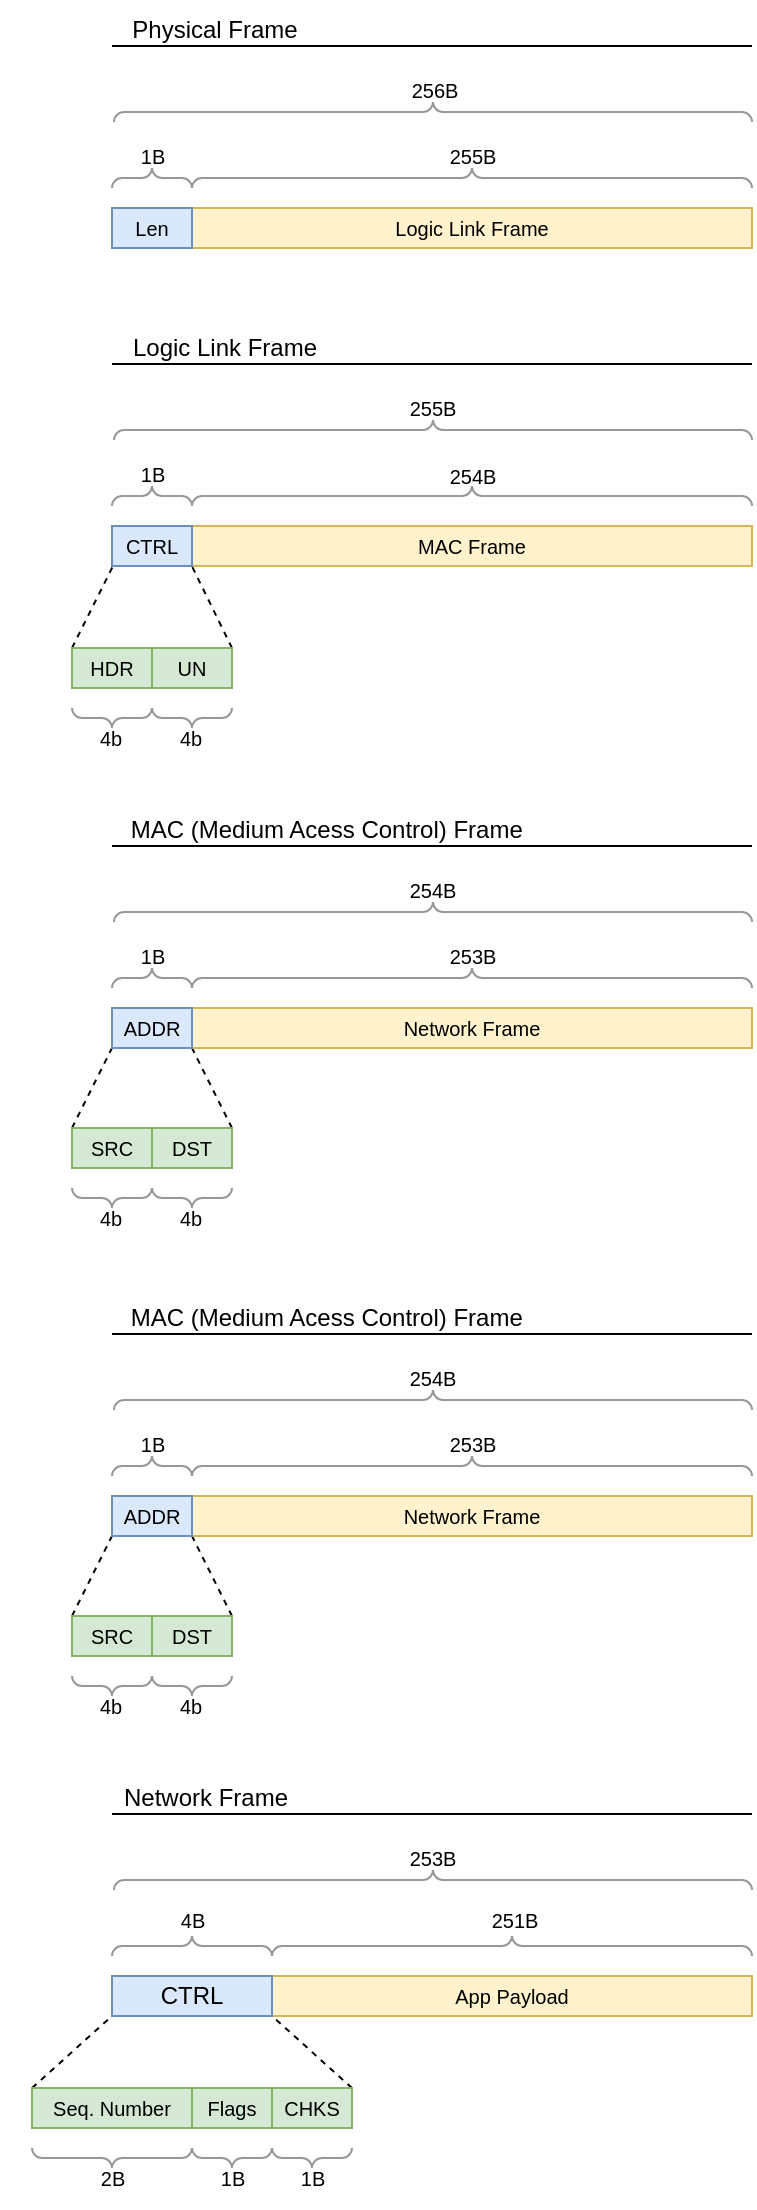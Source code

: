 <mxfile version="22.0.2" type="device" pages="2">
  <diagram name="Frames" id="rnASgaXXlBeDb9owz-ok">
    <mxGraphModel dx="2004" dy="1203" grid="1" gridSize="10" guides="1" tooltips="1" connect="1" arrows="1" fold="1" page="1" pageScale="1" pageWidth="850" pageHeight="1100" math="0" shadow="0">
      <root>
        <mxCell id="0" />
        <mxCell id="1" parent="0" />
        <mxCell id="lLIFbovUc9EA7OUjyB9d-128" value="" style="endArrow=none;dashed=1;html=1;rounded=0;entryX=1;entryY=1;entryDx=0;entryDy=0;exitX=1;exitY=0;exitDx=0;exitDy=0;" parent="1" source="lLIFbovUc9EA7OUjyB9d-123" target="lLIFbovUc9EA7OUjyB9d-103" edge="1">
          <mxGeometry width="50" height="50" relative="1" as="geometry">
            <mxPoint x="220" y="1190" as="sourcePoint" />
            <mxPoint x="270" y="1140" as="targetPoint" />
          </mxGeometry>
        </mxCell>
        <mxCell id="lLIFbovUc9EA7OUjyB9d-127" value="" style="endArrow=none;dashed=1;html=1;rounded=0;entryX=0;entryY=1;entryDx=0;entryDy=0;" parent="1" target="lLIFbovUc9EA7OUjyB9d-103" edge="1">
          <mxGeometry width="50" height="50" relative="1" as="geometry">
            <mxPoint x="120" y="1160" as="sourcePoint" />
            <mxPoint x="170" y="1110" as="targetPoint" />
          </mxGeometry>
        </mxCell>
        <mxCell id="lLIFbovUc9EA7OUjyB9d-74" value="" style="endArrow=none;dashed=1;html=1;rounded=0;exitX=0;exitY=0;exitDx=0;exitDy=0;" parent="1" source="lLIFbovUc9EA7OUjyB9d-77" edge="1">
          <mxGeometry width="50" height="50" relative="1" as="geometry">
            <mxPoint x="111" y="688" as="sourcePoint" />
            <mxPoint x="161" y="638" as="targetPoint" />
          </mxGeometry>
        </mxCell>
        <mxCell id="lLIFbovUc9EA7OUjyB9d-75" value="" style="endArrow=none;dashed=1;html=1;rounded=0;entryX=0.987;entryY=0.955;entryDx=0;entryDy=0;exitX=1;exitY=0;exitDx=0;exitDy=0;entryPerimeter=0;" parent="1" source="lLIFbovUc9EA7OUjyB9d-76" edge="1">
          <mxGeometry width="50" height="50" relative="1" as="geometry">
            <mxPoint x="160" y="690" as="sourcePoint" />
            <mxPoint x="199" y="638" as="targetPoint" />
          </mxGeometry>
        </mxCell>
        <mxCell id="lLIFbovUc9EA7OUjyB9d-45" value="" style="endArrow=none;dashed=1;html=1;rounded=0;exitX=0;exitY=0;exitDx=0;exitDy=0;" parent="1" source="lLIFbovUc9EA7OUjyB9d-43" edge="1">
          <mxGeometry width="50" height="50" relative="1" as="geometry">
            <mxPoint x="111" y="448" as="sourcePoint" />
            <mxPoint x="161" y="398" as="targetPoint" />
          </mxGeometry>
        </mxCell>
        <mxCell id="lLIFbovUc9EA7OUjyB9d-46" value="" style="endArrow=none;dashed=1;html=1;rounded=0;entryX=0.987;entryY=0.955;entryDx=0;entryDy=0;exitX=1;exitY=0;exitDx=0;exitDy=0;entryPerimeter=0;" parent="1" source="lLIFbovUc9EA7OUjyB9d-44" target="lLIFbovUc9EA7OUjyB9d-34" edge="1">
          <mxGeometry width="50" height="50" relative="1" as="geometry">
            <mxPoint x="160" y="450" as="sourcePoint" />
            <mxPoint x="210" y="400" as="targetPoint" />
          </mxGeometry>
        </mxCell>
        <mxCell id="lLIFbovUc9EA7OUjyB9d-1" value="&lt;font style=&quot;font-size: 10px;&quot;&gt;Logic Link Frame&lt;/font&gt;" style="rounded=0;whiteSpace=wrap;html=1;fillColor=#fff2cc;strokeColor=#d6b656;" parent="1" vertex="1">
          <mxGeometry x="200" y="220" width="280" height="20" as="geometry" />
        </mxCell>
        <mxCell id="lLIFbovUc9EA7OUjyB9d-4" value="&lt;font style=&quot;font-size: 10px;&quot;&gt;Len&lt;/font&gt;" style="rounded=0;whiteSpace=wrap;html=1;fillColor=#dae8fc;strokeColor=#6c8ebf;" parent="1" vertex="1">
          <mxGeometry x="160" y="220" width="40" height="20" as="geometry" />
        </mxCell>
        <mxCell id="lLIFbovUc9EA7OUjyB9d-5" value="" style="verticalLabelPosition=bottom;shadow=0;dashed=0;align=center;html=1;verticalAlign=top;strokeWidth=1;shape=mxgraph.mockup.markup.curlyBrace;whiteSpace=wrap;strokeColor=#999999;" parent="1" vertex="1">
          <mxGeometry x="160" y="195" width="40" height="20" as="geometry" />
        </mxCell>
        <mxCell id="lLIFbovUc9EA7OUjyB9d-6" value="" style="verticalLabelPosition=bottom;shadow=0;dashed=0;align=center;html=1;verticalAlign=top;strokeWidth=1;shape=mxgraph.mockup.markup.curlyBrace;whiteSpace=wrap;strokeColor=#999999;" parent="1" vertex="1">
          <mxGeometry x="200" y="200" width="280" height="10" as="geometry" />
        </mxCell>
        <mxCell id="lLIFbovUc9EA7OUjyB9d-8" value="&lt;font style=&quot;font-size: 10px;&quot;&gt;256B&lt;/font&gt;" style="text;html=1;align=center;verticalAlign=middle;resizable=0;points=[];autosize=1;strokeColor=none;fillColor=none;" parent="1" vertex="1">
          <mxGeometry x="296" y="146" width="50" height="30" as="geometry" />
        </mxCell>
        <mxCell id="lLIFbovUc9EA7OUjyB9d-9" value="&lt;blockquote style=&quot;margin: 0 0 0 40px; border: none; padding: 0px;&quot;&gt;&lt;span style=&quot;font-size: 10px;&quot;&gt;1B&lt;/span&gt;&lt;/blockquote&gt;" style="text;html=1;align=center;verticalAlign=middle;resizable=0;points=[];autosize=1;strokeColor=none;fillColor=none;" parent="1" vertex="1">
          <mxGeometry x="120" y="179" width="80" height="30" as="geometry" />
        </mxCell>
        <mxCell id="lLIFbovUc9EA7OUjyB9d-10" value="&lt;blockquote style=&quot;margin: 0 0 0 40px; border: none; padding: 0px;&quot;&gt;&lt;span style=&quot;font-size: 10px;&quot;&gt;255B&lt;/span&gt;&lt;/blockquote&gt;" style="text;html=1;align=center;verticalAlign=middle;resizable=0;points=[];autosize=1;strokeColor=none;fillColor=none;" parent="1" vertex="1">
          <mxGeometry x="275" y="179" width="90" height="30" as="geometry" />
        </mxCell>
        <mxCell id="lLIFbovUc9EA7OUjyB9d-13" value="" style="endArrow=none;html=1;rounded=0;" parent="1" edge="1">
          <mxGeometry width="50" height="50" relative="1" as="geometry">
            <mxPoint x="160" y="139" as="sourcePoint" />
            <mxPoint x="480" y="139" as="targetPoint" />
          </mxGeometry>
        </mxCell>
        <mxCell id="lLIFbovUc9EA7OUjyB9d-14" value="Physical Frame" style="text;html=1;align=center;verticalAlign=middle;resizable=0;points=[];autosize=1;strokeColor=none;fillColor=none;" parent="1" vertex="1">
          <mxGeometry x="156" y="116" width="110" height="30" as="geometry" />
        </mxCell>
        <mxCell id="lLIFbovUc9EA7OUjyB9d-26" value="" style="verticalLabelPosition=bottom;shadow=0;dashed=0;align=center;html=1;verticalAlign=top;strokeWidth=1;shape=mxgraph.mockup.markup.curlyBrace;whiteSpace=wrap;strokeColor=#999999;" parent="1" vertex="1">
          <mxGeometry x="161" y="167" width="319" height="10" as="geometry" />
        </mxCell>
        <mxCell id="lLIFbovUc9EA7OUjyB9d-33" value="&lt;font style=&quot;font-size: 10px;&quot;&gt;MAC Frame&lt;/font&gt;" style="rounded=0;whiteSpace=wrap;html=1;fillColor=#fff2cc;strokeColor=#d6b656;" parent="1" vertex="1">
          <mxGeometry x="200" y="379" width="280" height="20" as="geometry" />
        </mxCell>
        <mxCell id="lLIFbovUc9EA7OUjyB9d-34" value="&lt;font style=&quot;font-size: 10px;&quot;&gt;CTRL&lt;/font&gt;" style="rounded=0;whiteSpace=wrap;html=1;fillColor=#dae8fc;strokeColor=#6c8ebf;" parent="1" vertex="1">
          <mxGeometry x="160" y="379" width="40" height="20" as="geometry" />
        </mxCell>
        <mxCell id="lLIFbovUc9EA7OUjyB9d-35" value="" style="verticalLabelPosition=bottom;shadow=0;dashed=0;align=center;html=1;verticalAlign=top;strokeWidth=1;shape=mxgraph.mockup.markup.curlyBrace;whiteSpace=wrap;strokeColor=#999999;" parent="1" vertex="1">
          <mxGeometry x="160" y="354" width="40" height="20" as="geometry" />
        </mxCell>
        <mxCell id="lLIFbovUc9EA7OUjyB9d-36" value="" style="verticalLabelPosition=bottom;shadow=0;dashed=0;align=center;html=1;verticalAlign=top;strokeWidth=1;shape=mxgraph.mockup.markup.curlyBrace;whiteSpace=wrap;strokeColor=#999999;" parent="1" vertex="1">
          <mxGeometry x="200" y="359" width="280" height="10" as="geometry" />
        </mxCell>
        <mxCell id="lLIFbovUc9EA7OUjyB9d-37" value="&lt;font style=&quot;font-size: 10px;&quot;&gt;255B&lt;/font&gt;" style="text;html=1;align=center;verticalAlign=middle;resizable=0;points=[];autosize=1;strokeColor=none;fillColor=none;" parent="1" vertex="1">
          <mxGeometry x="295" y="305" width="50" height="30" as="geometry" />
        </mxCell>
        <mxCell id="lLIFbovUc9EA7OUjyB9d-38" value="&lt;blockquote style=&quot;margin: 0 0 0 40px; border: none; padding: 0px;&quot;&gt;&lt;span style=&quot;font-size: 10px;&quot;&gt;1B&lt;/span&gt;&lt;/blockquote&gt;" style="text;html=1;align=center;verticalAlign=middle;resizable=0;points=[];autosize=1;strokeColor=none;fillColor=none;" parent="1" vertex="1">
          <mxGeometry x="120" y="338" width="80" height="30" as="geometry" />
        </mxCell>
        <mxCell id="lLIFbovUc9EA7OUjyB9d-40" value="" style="endArrow=none;html=1;rounded=0;" parent="1" edge="1">
          <mxGeometry width="50" height="50" relative="1" as="geometry">
            <mxPoint x="160" y="298" as="sourcePoint" />
            <mxPoint x="480" y="298" as="targetPoint" />
          </mxGeometry>
        </mxCell>
        <mxCell id="lLIFbovUc9EA7OUjyB9d-41" value="Logic Link Frame" style="text;html=1;align=center;verticalAlign=middle;resizable=0;points=[];autosize=1;strokeColor=none;fillColor=none;" parent="1" vertex="1">
          <mxGeometry x="156" y="275" width="120" height="30" as="geometry" />
        </mxCell>
        <mxCell id="lLIFbovUc9EA7OUjyB9d-42" value="" style="verticalLabelPosition=bottom;shadow=0;dashed=0;align=center;html=1;verticalAlign=top;strokeWidth=1;shape=mxgraph.mockup.markup.curlyBrace;whiteSpace=wrap;strokeColor=#999999;" parent="1" vertex="1">
          <mxGeometry x="161" y="326" width="319" height="10" as="geometry" />
        </mxCell>
        <mxCell id="lLIFbovUc9EA7OUjyB9d-44" value="&lt;font style=&quot;font-size: 10px;&quot;&gt;UN&lt;/font&gt;" style="rounded=0;whiteSpace=wrap;html=1;fillColor=#d5e8d4;strokeColor=#82b366;" parent="1" vertex="1">
          <mxGeometry x="180" y="440" width="40" height="20" as="geometry" />
        </mxCell>
        <mxCell id="lLIFbovUc9EA7OUjyB9d-43" value="&lt;font style=&quot;font-size: 10px;&quot;&gt;HDR&lt;/font&gt;" style="rounded=0;whiteSpace=wrap;html=1;fillColor=#d5e8d4;strokeColor=#82b366;" parent="1" vertex="1">
          <mxGeometry x="140" y="440" width="40" height="20" as="geometry" />
        </mxCell>
        <mxCell id="lLIFbovUc9EA7OUjyB9d-49" value="" style="verticalLabelPosition=bottom;shadow=0;dashed=0;align=center;html=1;verticalAlign=top;strokeWidth=1;shape=mxgraph.mockup.markup.curlyBrace;whiteSpace=wrap;strokeColor=#999999;rotation=-180;" parent="1" vertex="1">
          <mxGeometry x="140" y="465" width="40" height="20" as="geometry" />
        </mxCell>
        <mxCell id="lLIFbovUc9EA7OUjyB9d-50" value="" style="verticalLabelPosition=bottom;shadow=0;dashed=0;align=center;html=1;verticalAlign=top;strokeWidth=1;shape=mxgraph.mockup.markup.curlyBrace;whiteSpace=wrap;strokeColor=#999999;rotation=-180;" parent="1" vertex="1">
          <mxGeometry x="180" y="466" width="40" height="18" as="geometry" />
        </mxCell>
        <mxCell id="lLIFbovUc9EA7OUjyB9d-51" value="&lt;blockquote style=&quot;margin: 0 0 0 40px; border: none; padding: 0px;&quot;&gt;&lt;span style=&quot;font-size: 10px;&quot;&gt;4b&lt;/span&gt;&lt;/blockquote&gt;" style="text;html=1;align=center;verticalAlign=middle;resizable=0;points=[];autosize=1;strokeColor=none;fillColor=none;" parent="1" vertex="1">
          <mxGeometry x="104" y="470" width="70" height="30" as="geometry" />
        </mxCell>
        <mxCell id="lLIFbovUc9EA7OUjyB9d-52" value="&lt;font style=&quot;font-size: 10px;&quot;&gt;254B&lt;/font&gt;" style="text;html=1;align=center;verticalAlign=middle;resizable=0;points=[];autosize=1;strokeColor=none;fillColor=none;" parent="1" vertex="1">
          <mxGeometry x="315" y="339" width="50" height="30" as="geometry" />
        </mxCell>
        <mxCell id="lLIFbovUc9EA7OUjyB9d-53" value="&lt;blockquote style=&quot;margin: 0 0 0 40px; border: none; padding: 0px;&quot;&gt;&lt;span style=&quot;font-size: 10px;&quot;&gt;4b&lt;/span&gt;&lt;/blockquote&gt;" style="text;html=1;align=center;verticalAlign=middle;resizable=0;points=[];autosize=1;strokeColor=none;fillColor=none;" parent="1" vertex="1">
          <mxGeometry x="144" y="470" width="70" height="30" as="geometry" />
        </mxCell>
        <mxCell id="lLIFbovUc9EA7OUjyB9d-56" value="&lt;font style=&quot;font-size: 10px;&quot;&gt;Network Frame&lt;/font&gt;" style="rounded=0;whiteSpace=wrap;html=1;fillColor=#fff2cc;strokeColor=#d6b656;" parent="1" vertex="1">
          <mxGeometry x="200" y="620" width="280" height="20" as="geometry" />
        </mxCell>
        <mxCell id="lLIFbovUc9EA7OUjyB9d-57" value="&lt;font style=&quot;font-size: 10px;&quot;&gt;ADDR&lt;/font&gt;" style="rounded=0;whiteSpace=wrap;html=1;fillColor=#dae8fc;strokeColor=#6c8ebf;" parent="1" vertex="1">
          <mxGeometry x="160" y="620" width="40" height="20" as="geometry" />
        </mxCell>
        <mxCell id="lLIFbovUc9EA7OUjyB9d-58" value="" style="verticalLabelPosition=bottom;shadow=0;dashed=0;align=center;html=1;verticalAlign=top;strokeWidth=1;shape=mxgraph.mockup.markup.curlyBrace;whiteSpace=wrap;strokeColor=#999999;" parent="1" vertex="1">
          <mxGeometry x="160" y="595" width="40" height="20" as="geometry" />
        </mxCell>
        <mxCell id="lLIFbovUc9EA7OUjyB9d-59" value="" style="verticalLabelPosition=bottom;shadow=0;dashed=0;align=center;html=1;verticalAlign=top;strokeWidth=1;shape=mxgraph.mockup.markup.curlyBrace;whiteSpace=wrap;strokeColor=#999999;" parent="1" vertex="1">
          <mxGeometry x="200" y="600" width="280" height="10" as="geometry" />
        </mxCell>
        <mxCell id="lLIFbovUc9EA7OUjyB9d-60" value="&lt;font style=&quot;font-size: 10px;&quot;&gt;254B&lt;/font&gt;" style="text;html=1;align=center;verticalAlign=middle;resizable=0;points=[];autosize=1;strokeColor=none;fillColor=none;" parent="1" vertex="1">
          <mxGeometry x="295" y="546" width="50" height="30" as="geometry" />
        </mxCell>
        <mxCell id="lLIFbovUc9EA7OUjyB9d-62" value="" style="endArrow=none;html=1;rounded=0;" parent="1" edge="1">
          <mxGeometry width="50" height="50" relative="1" as="geometry">
            <mxPoint x="160" y="539" as="sourcePoint" />
            <mxPoint x="480" y="539" as="targetPoint" />
          </mxGeometry>
        </mxCell>
        <mxCell id="lLIFbovUc9EA7OUjyB9d-63" value="&amp;nbsp;MAC (Medium Acess Control) Frame" style="text;html=1;align=left;verticalAlign=middle;resizable=0;points=[];autosize=1;strokeColor=none;fillColor=none;" parent="1" vertex="1">
          <mxGeometry x="164" y="516" width="220" height="30" as="geometry" />
        </mxCell>
        <mxCell id="lLIFbovUc9EA7OUjyB9d-64" value="" style="verticalLabelPosition=bottom;shadow=0;dashed=0;align=center;html=1;verticalAlign=top;strokeWidth=1;shape=mxgraph.mockup.markup.curlyBrace;whiteSpace=wrap;strokeColor=#999999;" parent="1" vertex="1">
          <mxGeometry x="161" y="567" width="319" height="10" as="geometry" />
        </mxCell>
        <mxCell id="lLIFbovUc9EA7OUjyB9d-70" value="&lt;font style=&quot;font-size: 10px;&quot;&gt;253B&lt;/font&gt;" style="text;html=1;align=center;verticalAlign=middle;resizable=0;points=[];autosize=1;strokeColor=none;fillColor=none;" parent="1" vertex="1">
          <mxGeometry x="315" y="579" width="50" height="30" as="geometry" />
        </mxCell>
        <mxCell id="lLIFbovUc9EA7OUjyB9d-73" value="&lt;font style=&quot;font-size: 10px;&quot;&gt;1B&lt;/font&gt;" style="text;html=1;align=center;verticalAlign=middle;resizable=0;points=[];autosize=1;strokeColor=none;fillColor=none;" parent="1" vertex="1">
          <mxGeometry x="160" y="579" width="40" height="30" as="geometry" />
        </mxCell>
        <mxCell id="lLIFbovUc9EA7OUjyB9d-76" value="&lt;font style=&quot;font-size: 10px;&quot;&gt;DST&lt;/font&gt;" style="rounded=0;whiteSpace=wrap;html=1;fillColor=#d5e8d4;strokeColor=#82b366;" parent="1" vertex="1">
          <mxGeometry x="180" y="680" width="40" height="20" as="geometry" />
        </mxCell>
        <mxCell id="lLIFbovUc9EA7OUjyB9d-77" value="&lt;font style=&quot;font-size: 10px;&quot;&gt;SRC&lt;/font&gt;" style="rounded=0;whiteSpace=wrap;html=1;fillColor=#d5e8d4;strokeColor=#82b366;" parent="1" vertex="1">
          <mxGeometry x="140" y="680" width="40" height="20" as="geometry" />
        </mxCell>
        <mxCell id="lLIFbovUc9EA7OUjyB9d-78" value="" style="verticalLabelPosition=bottom;shadow=0;dashed=0;align=center;html=1;verticalAlign=top;strokeWidth=1;shape=mxgraph.mockup.markup.curlyBrace;whiteSpace=wrap;strokeColor=#999999;rotation=-180;" parent="1" vertex="1">
          <mxGeometry x="140" y="705" width="40" height="20" as="geometry" />
        </mxCell>
        <mxCell id="lLIFbovUc9EA7OUjyB9d-79" value="" style="verticalLabelPosition=bottom;shadow=0;dashed=0;align=center;html=1;verticalAlign=top;strokeWidth=1;shape=mxgraph.mockup.markup.curlyBrace;whiteSpace=wrap;strokeColor=#999999;rotation=-180;" parent="1" vertex="1">
          <mxGeometry x="180" y="706" width="40" height="18" as="geometry" />
        </mxCell>
        <mxCell id="lLIFbovUc9EA7OUjyB9d-80" value="&lt;blockquote style=&quot;margin: 0 0 0 40px; border: none; padding: 0px;&quot;&gt;&lt;span style=&quot;font-size: 10px;&quot;&gt;4b&lt;/span&gt;&lt;/blockquote&gt;" style="text;html=1;align=center;verticalAlign=middle;resizable=0;points=[];autosize=1;strokeColor=none;fillColor=none;" parent="1" vertex="1">
          <mxGeometry x="104" y="710" width="70" height="30" as="geometry" />
        </mxCell>
        <mxCell id="lLIFbovUc9EA7OUjyB9d-81" value="&lt;blockquote style=&quot;margin: 0 0 0 40px; border: none; padding: 0px;&quot;&gt;&lt;span style=&quot;font-size: 10px;&quot;&gt;4b&lt;/span&gt;&lt;/blockquote&gt;" style="text;html=1;align=center;verticalAlign=middle;resizable=0;points=[];autosize=1;strokeColor=none;fillColor=none;" parent="1" vertex="1">
          <mxGeometry x="144" y="710" width="70" height="30" as="geometry" />
        </mxCell>
        <mxCell id="lLIFbovUc9EA7OUjyB9d-82" value="" style="endArrow=none;dashed=1;html=1;rounded=0;exitX=0;exitY=0;exitDx=0;exitDy=0;" parent="1" source="lLIFbovUc9EA7OUjyB9d-95" edge="1">
          <mxGeometry width="50" height="50" relative="1" as="geometry">
            <mxPoint x="111" y="932" as="sourcePoint" />
            <mxPoint x="161" y="882" as="targetPoint" />
          </mxGeometry>
        </mxCell>
        <mxCell id="lLIFbovUc9EA7OUjyB9d-83" value="" style="endArrow=none;dashed=1;html=1;rounded=0;entryX=0.987;entryY=0.955;entryDx=0;entryDy=0;exitX=1;exitY=0;exitDx=0;exitDy=0;entryPerimeter=0;" parent="1" source="lLIFbovUc9EA7OUjyB9d-94" edge="1">
          <mxGeometry width="50" height="50" relative="1" as="geometry">
            <mxPoint x="160" y="934" as="sourcePoint" />
            <mxPoint x="199" y="882" as="targetPoint" />
          </mxGeometry>
        </mxCell>
        <mxCell id="lLIFbovUc9EA7OUjyB9d-84" value="&lt;font style=&quot;font-size: 10px;&quot;&gt;Network Frame&lt;/font&gt;" style="rounded=0;whiteSpace=wrap;html=1;fillColor=#fff2cc;strokeColor=#d6b656;" parent="1" vertex="1">
          <mxGeometry x="200" y="864" width="280" height="20" as="geometry" />
        </mxCell>
        <mxCell id="lLIFbovUc9EA7OUjyB9d-85" value="&lt;font style=&quot;font-size: 10px;&quot;&gt;ADDR&lt;/font&gt;" style="rounded=0;whiteSpace=wrap;html=1;fillColor=#dae8fc;strokeColor=#6c8ebf;" parent="1" vertex="1">
          <mxGeometry x="160" y="864" width="40" height="20" as="geometry" />
        </mxCell>
        <mxCell id="lLIFbovUc9EA7OUjyB9d-86" value="" style="verticalLabelPosition=bottom;shadow=0;dashed=0;align=center;html=1;verticalAlign=top;strokeWidth=1;shape=mxgraph.mockup.markup.curlyBrace;whiteSpace=wrap;strokeColor=#999999;" parent="1" vertex="1">
          <mxGeometry x="160" y="839" width="40" height="20" as="geometry" />
        </mxCell>
        <mxCell id="lLIFbovUc9EA7OUjyB9d-87" value="" style="verticalLabelPosition=bottom;shadow=0;dashed=0;align=center;html=1;verticalAlign=top;strokeWidth=1;shape=mxgraph.mockup.markup.curlyBrace;whiteSpace=wrap;strokeColor=#999999;" parent="1" vertex="1">
          <mxGeometry x="200" y="844" width="280" height="10" as="geometry" />
        </mxCell>
        <mxCell id="lLIFbovUc9EA7OUjyB9d-88" value="&lt;font style=&quot;font-size: 10px;&quot;&gt;254B&lt;/font&gt;" style="text;html=1;align=center;verticalAlign=middle;resizable=0;points=[];autosize=1;strokeColor=none;fillColor=none;" parent="1" vertex="1">
          <mxGeometry x="295" y="790" width="50" height="30" as="geometry" />
        </mxCell>
        <mxCell id="lLIFbovUc9EA7OUjyB9d-89" value="" style="endArrow=none;html=1;rounded=0;" parent="1" edge="1">
          <mxGeometry width="50" height="50" relative="1" as="geometry">
            <mxPoint x="160" y="783" as="sourcePoint" />
            <mxPoint x="480" y="783" as="targetPoint" />
          </mxGeometry>
        </mxCell>
        <mxCell id="lLIFbovUc9EA7OUjyB9d-90" value="&amp;nbsp;MAC (Medium Acess Control) Frame" style="text;html=1;align=left;verticalAlign=middle;resizable=0;points=[];autosize=1;strokeColor=none;fillColor=none;" parent="1" vertex="1">
          <mxGeometry x="164" y="760" width="220" height="30" as="geometry" />
        </mxCell>
        <mxCell id="lLIFbovUc9EA7OUjyB9d-91" value="" style="verticalLabelPosition=bottom;shadow=0;dashed=0;align=center;html=1;verticalAlign=top;strokeWidth=1;shape=mxgraph.mockup.markup.curlyBrace;whiteSpace=wrap;strokeColor=#999999;" parent="1" vertex="1">
          <mxGeometry x="161" y="811" width="319" height="10" as="geometry" />
        </mxCell>
        <mxCell id="lLIFbovUc9EA7OUjyB9d-92" value="&lt;font style=&quot;font-size: 10px;&quot;&gt;253B&lt;/font&gt;" style="text;html=1;align=center;verticalAlign=middle;resizable=0;points=[];autosize=1;strokeColor=none;fillColor=none;" parent="1" vertex="1">
          <mxGeometry x="315" y="823" width="50" height="30" as="geometry" />
        </mxCell>
        <mxCell id="lLIFbovUc9EA7OUjyB9d-93" value="&lt;font style=&quot;font-size: 10px;&quot;&gt;1B&lt;/font&gt;" style="text;html=1;align=center;verticalAlign=middle;resizable=0;points=[];autosize=1;strokeColor=none;fillColor=none;" parent="1" vertex="1">
          <mxGeometry x="160" y="823" width="40" height="30" as="geometry" />
        </mxCell>
        <mxCell id="lLIFbovUc9EA7OUjyB9d-94" value="&lt;font style=&quot;font-size: 10px;&quot;&gt;DST&lt;/font&gt;" style="rounded=0;whiteSpace=wrap;html=1;fillColor=#d5e8d4;strokeColor=#82b366;" parent="1" vertex="1">
          <mxGeometry x="180" y="924" width="40" height="20" as="geometry" />
        </mxCell>
        <mxCell id="lLIFbovUc9EA7OUjyB9d-95" value="&lt;font style=&quot;font-size: 10px;&quot;&gt;SRC&lt;/font&gt;" style="rounded=0;whiteSpace=wrap;html=1;fillColor=#d5e8d4;strokeColor=#82b366;" parent="1" vertex="1">
          <mxGeometry x="140" y="924" width="40" height="20" as="geometry" />
        </mxCell>
        <mxCell id="lLIFbovUc9EA7OUjyB9d-96" value="" style="verticalLabelPosition=bottom;shadow=0;dashed=0;align=center;html=1;verticalAlign=top;strokeWidth=1;shape=mxgraph.mockup.markup.curlyBrace;whiteSpace=wrap;strokeColor=#999999;rotation=-180;" parent="1" vertex="1">
          <mxGeometry x="140" y="949" width="40" height="20" as="geometry" />
        </mxCell>
        <mxCell id="lLIFbovUc9EA7OUjyB9d-97" value="" style="verticalLabelPosition=bottom;shadow=0;dashed=0;align=center;html=1;verticalAlign=top;strokeWidth=1;shape=mxgraph.mockup.markup.curlyBrace;whiteSpace=wrap;strokeColor=#999999;rotation=-180;" parent="1" vertex="1">
          <mxGeometry x="180" y="950" width="40" height="18" as="geometry" />
        </mxCell>
        <mxCell id="lLIFbovUc9EA7OUjyB9d-98" value="&lt;blockquote style=&quot;margin: 0 0 0 40px; border: none; padding: 0px;&quot;&gt;&lt;span style=&quot;font-size: 10px;&quot;&gt;4b&lt;/span&gt;&lt;/blockquote&gt;" style="text;html=1;align=center;verticalAlign=middle;resizable=0;points=[];autosize=1;strokeColor=none;fillColor=none;" parent="1" vertex="1">
          <mxGeometry x="104" y="954" width="70" height="30" as="geometry" />
        </mxCell>
        <mxCell id="lLIFbovUc9EA7OUjyB9d-99" value="&lt;blockquote style=&quot;margin: 0 0 0 40px; border: none; padding: 0px;&quot;&gt;&lt;span style=&quot;font-size: 10px;&quot;&gt;4b&lt;/span&gt;&lt;/blockquote&gt;" style="text;html=1;align=center;verticalAlign=middle;resizable=0;points=[];autosize=1;strokeColor=none;fillColor=none;" parent="1" vertex="1">
          <mxGeometry x="144" y="954" width="70" height="30" as="geometry" />
        </mxCell>
        <mxCell id="lLIFbovUc9EA7OUjyB9d-102" value="&lt;span style=&quot;font-size: 10px;&quot;&gt;App Payload&lt;/span&gt;" style="rounded=0;whiteSpace=wrap;html=1;fillColor=#fff2cc;strokeColor=#d6b656;" parent="1" vertex="1">
          <mxGeometry x="240" y="1104" width="240" height="20" as="geometry" />
        </mxCell>
        <mxCell id="lLIFbovUc9EA7OUjyB9d-103" value="CTRL" style="rounded=0;whiteSpace=wrap;html=1;fillColor=#dae8fc;strokeColor=#6c8ebf;" parent="1" vertex="1">
          <mxGeometry x="160" y="1104" width="80" height="20" as="geometry" />
        </mxCell>
        <mxCell id="lLIFbovUc9EA7OUjyB9d-104" value="" style="verticalLabelPosition=bottom;shadow=0;dashed=0;align=center;html=1;verticalAlign=top;strokeWidth=1;shape=mxgraph.mockup.markup.curlyBrace;whiteSpace=wrap;strokeColor=#999999;" parent="1" vertex="1">
          <mxGeometry x="160" y="1084" width="80" height="10" as="geometry" />
        </mxCell>
        <mxCell id="lLIFbovUc9EA7OUjyB9d-105" value="" style="verticalLabelPosition=bottom;shadow=0;dashed=0;align=center;html=1;verticalAlign=top;strokeWidth=1;shape=mxgraph.mockup.markup.curlyBrace;whiteSpace=wrap;strokeColor=#999999;" parent="1" vertex="1">
          <mxGeometry x="240" y="1084" width="240" height="10" as="geometry" />
        </mxCell>
        <mxCell id="lLIFbovUc9EA7OUjyB9d-106" value="&lt;font style=&quot;font-size: 10px;&quot;&gt;253B&lt;/font&gt;" style="text;html=1;align=center;verticalAlign=middle;resizable=0;points=[];autosize=1;strokeColor=none;fillColor=none;" parent="1" vertex="1">
          <mxGeometry x="295" y="1030" width="50" height="30" as="geometry" />
        </mxCell>
        <mxCell id="lLIFbovUc9EA7OUjyB9d-107" value="" style="endArrow=none;html=1;rounded=0;" parent="1" edge="1">
          <mxGeometry width="50" height="50" relative="1" as="geometry">
            <mxPoint x="160" y="1023" as="sourcePoint" />
            <mxPoint x="480" y="1023" as="targetPoint" />
          </mxGeometry>
        </mxCell>
        <mxCell id="lLIFbovUc9EA7OUjyB9d-108" value="Network Frame" style="text;html=1;align=left;verticalAlign=middle;resizable=0;points=[];autosize=1;strokeColor=none;fillColor=none;" parent="1" vertex="1">
          <mxGeometry x="164" y="1000" width="110" height="30" as="geometry" />
        </mxCell>
        <mxCell id="lLIFbovUc9EA7OUjyB9d-109" value="" style="verticalLabelPosition=bottom;shadow=0;dashed=0;align=center;html=1;verticalAlign=top;strokeWidth=1;shape=mxgraph.mockup.markup.curlyBrace;whiteSpace=wrap;strokeColor=#999999;" parent="1" vertex="1">
          <mxGeometry x="161" y="1051" width="319" height="10" as="geometry" />
        </mxCell>
        <mxCell id="lLIFbovUc9EA7OUjyB9d-110" value="&lt;font style=&quot;font-size: 10px;&quot;&gt;251B&lt;/font&gt;" style="text;html=1;align=center;verticalAlign=middle;resizable=0;points=[];autosize=1;strokeColor=none;fillColor=none;" parent="1" vertex="1">
          <mxGeometry x="336" y="1061" width="50" height="30" as="geometry" />
        </mxCell>
        <mxCell id="lLIFbovUc9EA7OUjyB9d-111" value="&lt;font style=&quot;font-size: 10px;&quot;&gt;4B&lt;br&gt;&lt;/font&gt;" style="text;html=1;align=center;verticalAlign=middle;resizable=0;points=[];autosize=1;strokeColor=none;fillColor=none;" parent="1" vertex="1">
          <mxGeometry x="180" y="1061" width="40" height="30" as="geometry" />
        </mxCell>
        <mxCell id="lLIFbovUc9EA7OUjyB9d-120" value="&lt;span style=&quot;font-size: 10px;&quot;&gt;Seq. Number&lt;/span&gt;" style="rounded=0;whiteSpace=wrap;html=1;fillColor=#d5e8d4;strokeColor=#82b366;" parent="1" vertex="1">
          <mxGeometry x="120" y="1160" width="80" height="20" as="geometry" />
        </mxCell>
        <mxCell id="lLIFbovUc9EA7OUjyB9d-122" value="" style="verticalLabelPosition=bottom;shadow=0;dashed=0;align=center;html=1;verticalAlign=top;strokeWidth=1;shape=mxgraph.mockup.markup.curlyBrace;whiteSpace=wrap;strokeColor=#999999;rotation=-180;" parent="1" vertex="1">
          <mxGeometry x="120" y="1190" width="80" height="10" as="geometry" />
        </mxCell>
        <mxCell id="lLIFbovUc9EA7OUjyB9d-123" value="&lt;span style=&quot;font-size: 10px;&quot;&gt;CHKS&lt;/span&gt;" style="rounded=0;whiteSpace=wrap;html=1;fillColor=#d5e8d4;strokeColor=#82b366;" parent="1" vertex="1">
          <mxGeometry x="240" y="1160" width="40" height="20" as="geometry" />
        </mxCell>
        <mxCell id="lLIFbovUc9EA7OUjyB9d-124" value="&lt;font style=&quot;font-size: 10px;&quot;&gt;Flags&lt;/font&gt;" style="rounded=0;whiteSpace=wrap;html=1;fillColor=#d5e8d4;strokeColor=#82b366;" parent="1" vertex="1">
          <mxGeometry x="200" y="1160" width="40" height="20" as="geometry" />
        </mxCell>
        <mxCell id="lLIFbovUc9EA7OUjyB9d-125" value="" style="verticalLabelPosition=bottom;shadow=0;dashed=0;align=center;html=1;verticalAlign=top;strokeWidth=1;shape=mxgraph.mockup.markup.curlyBrace;whiteSpace=wrap;strokeColor=#999999;rotation=-180;" parent="1" vertex="1">
          <mxGeometry x="200" y="1185" width="40" height="20" as="geometry" />
        </mxCell>
        <mxCell id="lLIFbovUc9EA7OUjyB9d-126" value="" style="verticalLabelPosition=bottom;shadow=0;dashed=0;align=center;html=1;verticalAlign=top;strokeWidth=1;shape=mxgraph.mockup.markup.curlyBrace;whiteSpace=wrap;strokeColor=#999999;rotation=-180;" parent="1" vertex="1">
          <mxGeometry x="240" y="1186" width="40" height="18" as="geometry" />
        </mxCell>
        <mxCell id="lLIFbovUc9EA7OUjyB9d-129" value="&lt;font style=&quot;font-size: 10px;&quot;&gt;2B&lt;br&gt;&lt;/font&gt;" style="text;html=1;align=center;verticalAlign=middle;resizable=0;points=[];autosize=1;strokeColor=none;fillColor=none;" parent="1" vertex="1">
          <mxGeometry x="140" y="1190" width="40" height="30" as="geometry" />
        </mxCell>
        <mxCell id="lLIFbovUc9EA7OUjyB9d-130" value="&lt;font style=&quot;font-size: 10px;&quot;&gt;1B&lt;br&gt;&lt;/font&gt;" style="text;html=1;align=center;verticalAlign=middle;resizable=0;points=[];autosize=1;strokeColor=none;fillColor=none;" parent="1" vertex="1">
          <mxGeometry x="200" y="1190" width="40" height="30" as="geometry" />
        </mxCell>
        <mxCell id="lLIFbovUc9EA7OUjyB9d-131" value="&lt;font style=&quot;font-size: 10px;&quot;&gt;1B&lt;br&gt;&lt;/font&gt;" style="text;html=1;align=center;verticalAlign=middle;resizable=0;points=[];autosize=1;strokeColor=none;fillColor=none;" parent="1" vertex="1">
          <mxGeometry x="240" y="1190" width="40" height="30" as="geometry" />
        </mxCell>
      </root>
    </mxGraphModel>
  </diagram>
  <diagram id="_6PW1uDjn58ngpf3_Wr3" name="Timmings">
    <mxGraphModel dx="1145" dy="1787" grid="1" gridSize="10" guides="1" tooltips="1" connect="1" arrows="1" fold="1" page="1" pageScale="1" pageWidth="850" pageHeight="1100" math="0" shadow="0">
      <root>
        <mxCell id="0" />
        <mxCell id="1" parent="0" />
        <mxCell id="WFXZXQFnrCHP7xv1RBrU-1" value="Station 0" style="rounded=0;whiteSpace=wrap;html=1;fillColor=#e1d5e7;strokeColor=#9673a6;" parent="1" vertex="1">
          <mxGeometry x="160" y="130" width="80" height="20" as="geometry" />
        </mxCell>
        <mxCell id="WFXZXQFnrCHP7xv1RBrU-2" value="Station 1" style="rounded=0;whiteSpace=wrap;html=1;fillColor=#dae8fc;strokeColor=#6c8ebf;" parent="1" vertex="1">
          <mxGeometry x="160" y="170" width="80" height="20" as="geometry" />
        </mxCell>
        <mxCell id="WFXZXQFnrCHP7xv1RBrU-4" value="Station 2" style="rounded=0;whiteSpace=wrap;html=1;fillColor=#e1d5e7;strokeColor=#9673a6;" parent="1" vertex="1">
          <mxGeometry x="160" y="210" width="80" height="20" as="geometry" />
        </mxCell>
        <mxCell id="WFXZXQFnrCHP7xv1RBrU-5" value="Station 3" style="rounded=0;whiteSpace=wrap;html=1;fillColor=#dae8fc;strokeColor=#6c8ebf;" parent="1" vertex="1">
          <mxGeometry x="160" y="250" width="80" height="20" as="geometry" />
        </mxCell>
        <mxCell id="WFXZXQFnrCHP7xv1RBrU-6" value="Station 4" style="rounded=0;whiteSpace=wrap;html=1;fillColor=#e1d5e7;strokeColor=#9673a6;" parent="1" vertex="1">
          <mxGeometry x="160" y="290" width="80" height="20" as="geometry" />
        </mxCell>
        <mxCell id="WFXZXQFnrCHP7xv1RBrU-7" value="Station 5" style="rounded=0;whiteSpace=wrap;html=1;fillColor=#dae8fc;strokeColor=#6c8ebf;" parent="1" vertex="1">
          <mxGeometry x="160" y="330" width="80" height="20" as="geometry" />
        </mxCell>
        <mxCell id="WFXZXQFnrCHP7xv1RBrU-8" value="Station 6" style="rounded=0;whiteSpace=wrap;html=1;fillColor=#e1d5e7;strokeColor=#9673a6;" parent="1" vertex="1">
          <mxGeometry x="160" y="370" width="80" height="20" as="geometry" />
        </mxCell>
        <mxCell id="WFXZXQFnrCHP7xv1RBrU-9" value="Station 7" style="rounded=0;whiteSpace=wrap;html=1;fillColor=#dae8fc;strokeColor=#6c8ebf;" parent="1" vertex="1">
          <mxGeometry x="160" y="410" width="80" height="20" as="geometry" />
        </mxCell>
        <mxCell id="WFXZXQFnrCHP7xv1RBrU-11" value="Control Box" style="rounded=0;whiteSpace=wrap;html=1;fillColor=#e1d5e7;strokeColor=#9673a6;" parent="1" vertex="1">
          <mxGeometry x="160" y="450" width="80" height="20" as="geometry" />
        </mxCell>
        <mxCell id="WFXZXQFnrCHP7xv1RBrU-12" value="Broadcast" style="rounded=0;whiteSpace=wrap;html=1;fillColor=#dae8fc;strokeColor=#6c8ebf;" parent="1" vertex="1">
          <mxGeometry x="160" y="490" width="80" height="20" as="geometry" />
        </mxCell>
        <mxCell id="WFXZXQFnrCHP7xv1RBrU-26" value="" style="rounded=0;whiteSpace=wrap;html=1;fillColor=#f8cecc;strokeColor=#b85450;" parent="1" vertex="1">
          <mxGeometry x="280" y="170" width="40" height="20" as="geometry" />
        </mxCell>
        <mxCell id="WFXZXQFnrCHP7xv1RBrU-27" value="" style="rounded=0;whiteSpace=wrap;html=1;fillColor=#d5e8d4;strokeColor=#82b366;" parent="1" vertex="1">
          <mxGeometry x="320" y="170" width="40" height="20" as="geometry" />
        </mxCell>
        <mxCell id="WFXZXQFnrCHP7xv1RBrU-28" value="" style="rounded=0;whiteSpace=wrap;html=1;fillColor=#f8cecc;strokeColor=#b85450;" parent="1" vertex="1">
          <mxGeometry x="360" y="170" width="40" height="20" as="geometry" />
        </mxCell>
        <mxCell id="WFXZXQFnrCHP7xv1RBrU-29" value="" style="rounded=0;whiteSpace=wrap;html=1;fillColor=#f8cecc;strokeColor=#b85450;" parent="1" vertex="1">
          <mxGeometry x="400" y="170" width="40" height="20" as="geometry" />
        </mxCell>
        <mxCell id="WFXZXQFnrCHP7xv1RBrU-30" value="" style="rounded=0;whiteSpace=wrap;html=1;fillColor=#f8cecc;strokeColor=#b85450;" parent="1" vertex="1">
          <mxGeometry x="440" y="170" width="40" height="20" as="geometry" />
        </mxCell>
        <mxCell id="WFXZXQFnrCHP7xv1RBrU-31" value="" style="rounded=0;whiteSpace=wrap;html=1;fillColor=#f8cecc;strokeColor=#b85450;" parent="1" vertex="1">
          <mxGeometry x="480" y="170" width="40" height="20" as="geometry" />
        </mxCell>
        <mxCell id="WFXZXQFnrCHP7xv1RBrU-32" value="" style="rounded=0;whiteSpace=wrap;html=1;fillColor=#f8cecc;strokeColor=#b85450;" parent="1" vertex="1">
          <mxGeometry x="520" y="170" width="40" height="20" as="geometry" />
        </mxCell>
        <mxCell id="WFXZXQFnrCHP7xv1RBrU-33" value="" style="rounded=0;whiteSpace=wrap;html=1;fillColor=#f8cecc;strokeColor=#b85450;" parent="1" vertex="1">
          <mxGeometry x="560" y="170" width="40" height="20" as="geometry" />
        </mxCell>
        <mxCell id="WFXZXQFnrCHP7xv1RBrU-34" value="" style="rounded=0;whiteSpace=wrap;html=1;fillColor=#f8cecc;strokeColor=#b85450;" parent="1" vertex="1">
          <mxGeometry x="600" y="170" width="40" height="20" as="geometry" />
        </mxCell>
        <mxCell id="WFXZXQFnrCHP7xv1RBrU-35" value="" style="rounded=0;whiteSpace=wrap;html=1;fillColor=#f8cecc;strokeColor=#b85450;" parent="1" vertex="1">
          <mxGeometry x="640" y="170" width="40" height="20" as="geometry" />
        </mxCell>
        <mxCell id="WFXZXQFnrCHP7xv1RBrU-50" value="" style="rounded=0;whiteSpace=wrap;html=1;fillColor=#d5e8d4;strokeColor=#82b366;" parent="1" vertex="1">
          <mxGeometry x="280" y="130" width="40" height="20" as="geometry" />
        </mxCell>
        <mxCell id="WFXZXQFnrCHP7xv1RBrU-51" value="" style="rounded=0;whiteSpace=wrap;html=1;fillColor=#f8cecc;strokeColor=#b85450;" parent="1" vertex="1">
          <mxGeometry x="320" y="130" width="40" height="20" as="geometry" />
        </mxCell>
        <mxCell id="WFXZXQFnrCHP7xv1RBrU-52" value="" style="rounded=0;whiteSpace=wrap;html=1;fillColor=#f8cecc;strokeColor=#b85450;" parent="1" vertex="1">
          <mxGeometry x="360" y="130" width="40" height="20" as="geometry" />
        </mxCell>
        <mxCell id="WFXZXQFnrCHP7xv1RBrU-53" value="" style="rounded=0;whiteSpace=wrap;html=1;fillColor=#f8cecc;strokeColor=#b85450;" parent="1" vertex="1">
          <mxGeometry x="400" y="130" width="40" height="20" as="geometry" />
        </mxCell>
        <mxCell id="WFXZXQFnrCHP7xv1RBrU-54" value="" style="rounded=0;whiteSpace=wrap;html=1;fillColor=#f8cecc;strokeColor=#b85450;" parent="1" vertex="1">
          <mxGeometry x="440" y="130" width="40" height="20" as="geometry" />
        </mxCell>
        <mxCell id="WFXZXQFnrCHP7xv1RBrU-55" value="" style="rounded=0;whiteSpace=wrap;html=1;fillColor=#f8cecc;strokeColor=#b85450;" parent="1" vertex="1">
          <mxGeometry x="480" y="130" width="40" height="20" as="geometry" />
        </mxCell>
        <mxCell id="WFXZXQFnrCHP7xv1RBrU-56" value="" style="rounded=0;whiteSpace=wrap;html=1;fillColor=#f8cecc;strokeColor=#b85450;" parent="1" vertex="1">
          <mxGeometry x="520" y="130" width="40" height="20" as="geometry" />
        </mxCell>
        <mxCell id="WFXZXQFnrCHP7xv1RBrU-57" value="" style="rounded=0;whiteSpace=wrap;html=1;fillColor=#f8cecc;strokeColor=#b85450;" parent="1" vertex="1">
          <mxGeometry x="560" y="130" width="40" height="20" as="geometry" />
        </mxCell>
        <mxCell id="WFXZXQFnrCHP7xv1RBrU-58" value="" style="rounded=0;whiteSpace=wrap;html=1;fillColor=#f8cecc;strokeColor=#b85450;" parent="1" vertex="1">
          <mxGeometry x="600" y="130" width="40" height="20" as="geometry" />
        </mxCell>
        <mxCell id="WFXZXQFnrCHP7xv1RBrU-59" value="" style="rounded=0;whiteSpace=wrap;html=1;fillColor=#f8cecc;strokeColor=#b85450;" parent="1" vertex="1">
          <mxGeometry x="640" y="130" width="40" height="20" as="geometry" />
        </mxCell>
        <mxCell id="WFXZXQFnrCHP7xv1RBrU-80" value="" style="rounded=0;whiteSpace=wrap;html=1;fillColor=#f8cecc;strokeColor=#b85450;" parent="1" vertex="1">
          <mxGeometry x="280" y="250" width="40" height="20" as="geometry" />
        </mxCell>
        <mxCell id="WFXZXQFnrCHP7xv1RBrU-81" value="" style="rounded=0;whiteSpace=wrap;html=1;fillColor=#f8cecc;strokeColor=#b85450;" parent="1" vertex="1">
          <mxGeometry x="320" y="250" width="40" height="20" as="geometry" />
        </mxCell>
        <mxCell id="WFXZXQFnrCHP7xv1RBrU-82" value="" style="rounded=0;whiteSpace=wrap;html=1;fillColor=#f8cecc;strokeColor=#b85450;" parent="1" vertex="1">
          <mxGeometry x="360" y="250" width="40" height="20" as="geometry" />
        </mxCell>
        <mxCell id="WFXZXQFnrCHP7xv1RBrU-83" value="" style="rounded=0;whiteSpace=wrap;html=1;fillColor=#d5e8d4;strokeColor=#82b366;" parent="1" vertex="1">
          <mxGeometry x="400" y="250" width="40" height="20" as="geometry" />
        </mxCell>
        <mxCell id="WFXZXQFnrCHP7xv1RBrU-84" value="" style="rounded=0;whiteSpace=wrap;html=1;fillColor=#f8cecc;strokeColor=#b85450;" parent="1" vertex="1">
          <mxGeometry x="440" y="250" width="40" height="20" as="geometry" />
        </mxCell>
        <mxCell id="WFXZXQFnrCHP7xv1RBrU-85" value="" style="rounded=0;whiteSpace=wrap;html=1;fillColor=#f8cecc;strokeColor=#b85450;" parent="1" vertex="1">
          <mxGeometry x="480" y="250" width="40" height="20" as="geometry" />
        </mxCell>
        <mxCell id="WFXZXQFnrCHP7xv1RBrU-86" value="" style="rounded=0;whiteSpace=wrap;html=1;fillColor=#f8cecc;strokeColor=#b85450;" parent="1" vertex="1">
          <mxGeometry x="520" y="250" width="40" height="20" as="geometry" />
        </mxCell>
        <mxCell id="WFXZXQFnrCHP7xv1RBrU-87" value="" style="rounded=0;whiteSpace=wrap;html=1;fillColor=#f8cecc;strokeColor=#b85450;" parent="1" vertex="1">
          <mxGeometry x="560" y="250" width="40" height="20" as="geometry" />
        </mxCell>
        <mxCell id="WFXZXQFnrCHP7xv1RBrU-88" value="" style="rounded=0;whiteSpace=wrap;html=1;fillColor=#f8cecc;strokeColor=#b85450;" parent="1" vertex="1">
          <mxGeometry x="600" y="250" width="40" height="20" as="geometry" />
        </mxCell>
        <mxCell id="WFXZXQFnrCHP7xv1RBrU-89" value="" style="rounded=0;whiteSpace=wrap;html=1;fillColor=#f8cecc;strokeColor=#b85450;" parent="1" vertex="1">
          <mxGeometry x="640" y="250" width="40" height="20" as="geometry" />
        </mxCell>
        <mxCell id="WFXZXQFnrCHP7xv1RBrU-90" value="" style="rounded=0;whiteSpace=wrap;html=1;fillColor=#f8cecc;strokeColor=#b85450;" parent="1" vertex="1">
          <mxGeometry x="280" y="210" width="40" height="20" as="geometry" />
        </mxCell>
        <mxCell id="WFXZXQFnrCHP7xv1RBrU-91" value="" style="rounded=0;whiteSpace=wrap;html=1;fillColor=#f8cecc;strokeColor=#b85450;" parent="1" vertex="1">
          <mxGeometry x="320" y="210" width="40" height="20" as="geometry" />
        </mxCell>
        <mxCell id="WFXZXQFnrCHP7xv1RBrU-92" value="" style="rounded=0;whiteSpace=wrap;html=1;fillColor=#d5e8d4;strokeColor=#82b366;" parent="1" vertex="1">
          <mxGeometry x="360" y="210" width="40" height="20" as="geometry" />
        </mxCell>
        <mxCell id="WFXZXQFnrCHP7xv1RBrU-93" value="" style="rounded=0;whiteSpace=wrap;html=1;fillColor=#f8cecc;strokeColor=#b85450;" parent="1" vertex="1">
          <mxGeometry x="400" y="210" width="40" height="20" as="geometry" />
        </mxCell>
        <mxCell id="WFXZXQFnrCHP7xv1RBrU-94" value="" style="rounded=0;whiteSpace=wrap;html=1;fillColor=#f8cecc;strokeColor=#b85450;" parent="1" vertex="1">
          <mxGeometry x="440" y="210" width="40" height="20" as="geometry" />
        </mxCell>
        <mxCell id="WFXZXQFnrCHP7xv1RBrU-95" value="" style="rounded=0;whiteSpace=wrap;html=1;fillColor=#f8cecc;strokeColor=#b85450;" parent="1" vertex="1">
          <mxGeometry x="480" y="210" width="40" height="20" as="geometry" />
        </mxCell>
        <mxCell id="WFXZXQFnrCHP7xv1RBrU-96" value="" style="rounded=0;whiteSpace=wrap;html=1;fillColor=#f8cecc;strokeColor=#b85450;" parent="1" vertex="1">
          <mxGeometry x="520" y="210" width="40" height="20" as="geometry" />
        </mxCell>
        <mxCell id="WFXZXQFnrCHP7xv1RBrU-97" value="" style="rounded=0;whiteSpace=wrap;html=1;fillColor=#f8cecc;strokeColor=#b85450;" parent="1" vertex="1">
          <mxGeometry x="560" y="210" width="40" height="20" as="geometry" />
        </mxCell>
        <mxCell id="WFXZXQFnrCHP7xv1RBrU-98" value="" style="rounded=0;whiteSpace=wrap;html=1;fillColor=#f8cecc;strokeColor=#b85450;" parent="1" vertex="1">
          <mxGeometry x="600" y="210" width="40" height="20" as="geometry" />
        </mxCell>
        <mxCell id="WFXZXQFnrCHP7xv1RBrU-99" value="" style="rounded=0;whiteSpace=wrap;html=1;fillColor=#f8cecc;strokeColor=#b85450;" parent="1" vertex="1">
          <mxGeometry x="640" y="210" width="40" height="20" as="geometry" />
        </mxCell>
        <mxCell id="WFXZXQFnrCHP7xv1RBrU-100" value="" style="rounded=0;whiteSpace=wrap;html=1;fillColor=#f8cecc;strokeColor=#b85450;" parent="1" vertex="1">
          <mxGeometry x="280" y="330" width="40" height="20" as="geometry" />
        </mxCell>
        <mxCell id="WFXZXQFnrCHP7xv1RBrU-101" value="" style="rounded=0;whiteSpace=wrap;html=1;fillColor=#f8cecc;strokeColor=#b85450;" parent="1" vertex="1">
          <mxGeometry x="320" y="330" width="40" height="20" as="geometry" />
        </mxCell>
        <mxCell id="WFXZXQFnrCHP7xv1RBrU-102" value="" style="rounded=0;whiteSpace=wrap;html=1;fillColor=#f8cecc;strokeColor=#b85450;" parent="1" vertex="1">
          <mxGeometry x="360" y="330" width="40" height="20" as="geometry" />
        </mxCell>
        <mxCell id="WFXZXQFnrCHP7xv1RBrU-103" value="" style="rounded=0;whiteSpace=wrap;html=1;fillColor=#f8cecc;strokeColor=#b85450;" parent="1" vertex="1">
          <mxGeometry x="400" y="330" width="40" height="20" as="geometry" />
        </mxCell>
        <mxCell id="WFXZXQFnrCHP7xv1RBrU-104" value="" style="rounded=0;whiteSpace=wrap;html=1;fillColor=#f8cecc;strokeColor=#b85450;" parent="1" vertex="1">
          <mxGeometry x="440" y="330" width="40" height="20" as="geometry" />
        </mxCell>
        <mxCell id="WFXZXQFnrCHP7xv1RBrU-105" value="" style="rounded=0;whiteSpace=wrap;html=1;fillColor=#d5e8d4;strokeColor=#82b366;" parent="1" vertex="1">
          <mxGeometry x="480" y="330" width="40" height="20" as="geometry" />
        </mxCell>
        <mxCell id="WFXZXQFnrCHP7xv1RBrU-106" value="" style="rounded=0;whiteSpace=wrap;html=1;fillColor=#f8cecc;strokeColor=#b85450;" parent="1" vertex="1">
          <mxGeometry x="520" y="330" width="40" height="20" as="geometry" />
        </mxCell>
        <mxCell id="WFXZXQFnrCHP7xv1RBrU-107" value="" style="rounded=0;whiteSpace=wrap;html=1;fillColor=#f8cecc;strokeColor=#b85450;" parent="1" vertex="1">
          <mxGeometry x="560" y="330" width="40" height="20" as="geometry" />
        </mxCell>
        <mxCell id="WFXZXQFnrCHP7xv1RBrU-108" value="" style="rounded=0;whiteSpace=wrap;html=1;fillColor=#f8cecc;strokeColor=#b85450;" parent="1" vertex="1">
          <mxGeometry x="600" y="330" width="40" height="20" as="geometry" />
        </mxCell>
        <mxCell id="WFXZXQFnrCHP7xv1RBrU-109" value="" style="rounded=0;whiteSpace=wrap;html=1;fillColor=#f8cecc;strokeColor=#b85450;" parent="1" vertex="1">
          <mxGeometry x="640" y="330" width="40" height="20" as="geometry" />
        </mxCell>
        <mxCell id="WFXZXQFnrCHP7xv1RBrU-110" value="" style="rounded=0;whiteSpace=wrap;html=1;fillColor=#f8cecc;strokeColor=#b85450;" parent="1" vertex="1">
          <mxGeometry x="280" y="290" width="40" height="20" as="geometry" />
        </mxCell>
        <mxCell id="WFXZXQFnrCHP7xv1RBrU-111" value="" style="rounded=0;whiteSpace=wrap;html=1;fillColor=#f8cecc;strokeColor=#b85450;" parent="1" vertex="1">
          <mxGeometry x="320" y="290" width="40" height="20" as="geometry" />
        </mxCell>
        <mxCell id="WFXZXQFnrCHP7xv1RBrU-112" value="" style="rounded=0;whiteSpace=wrap;html=1;fillColor=#f8cecc;strokeColor=#b85450;" parent="1" vertex="1">
          <mxGeometry x="360" y="290" width="40" height="20" as="geometry" />
        </mxCell>
        <mxCell id="WFXZXQFnrCHP7xv1RBrU-113" value="" style="rounded=0;whiteSpace=wrap;html=1;fillColor=#f8cecc;strokeColor=#b85450;" parent="1" vertex="1">
          <mxGeometry x="400" y="290" width="40" height="20" as="geometry" />
        </mxCell>
        <mxCell id="WFXZXQFnrCHP7xv1RBrU-114" value="" style="rounded=0;whiteSpace=wrap;html=1;fillColor=#d5e8d4;strokeColor=#82b366;" parent="1" vertex="1">
          <mxGeometry x="440" y="290" width="40" height="20" as="geometry" />
        </mxCell>
        <mxCell id="WFXZXQFnrCHP7xv1RBrU-115" value="" style="rounded=0;whiteSpace=wrap;html=1;fillColor=#f8cecc;strokeColor=#b85450;" parent="1" vertex="1">
          <mxGeometry x="480" y="290" width="40" height="20" as="geometry" />
        </mxCell>
        <mxCell id="WFXZXQFnrCHP7xv1RBrU-116" value="" style="rounded=0;whiteSpace=wrap;html=1;fillColor=#f8cecc;strokeColor=#b85450;" parent="1" vertex="1">
          <mxGeometry x="520" y="290" width="40" height="20" as="geometry" />
        </mxCell>
        <mxCell id="WFXZXQFnrCHP7xv1RBrU-117" value="" style="rounded=0;whiteSpace=wrap;html=1;fillColor=#f8cecc;strokeColor=#b85450;" parent="1" vertex="1">
          <mxGeometry x="560" y="290" width="40" height="20" as="geometry" />
        </mxCell>
        <mxCell id="WFXZXQFnrCHP7xv1RBrU-118" value="" style="rounded=0;whiteSpace=wrap;html=1;fillColor=#f8cecc;strokeColor=#b85450;" parent="1" vertex="1">
          <mxGeometry x="600" y="290" width="40" height="20" as="geometry" />
        </mxCell>
        <mxCell id="WFXZXQFnrCHP7xv1RBrU-119" value="" style="rounded=0;whiteSpace=wrap;html=1;fillColor=#f8cecc;strokeColor=#b85450;" parent="1" vertex="1">
          <mxGeometry x="640" y="290" width="40" height="20" as="geometry" />
        </mxCell>
        <mxCell id="WFXZXQFnrCHP7xv1RBrU-120" value="" style="rounded=0;whiteSpace=wrap;html=1;fillColor=#f8cecc;strokeColor=#b85450;" parent="1" vertex="1">
          <mxGeometry x="280" y="410" width="40" height="20" as="geometry" />
        </mxCell>
        <mxCell id="WFXZXQFnrCHP7xv1RBrU-121" value="" style="rounded=0;whiteSpace=wrap;html=1;fillColor=#f8cecc;strokeColor=#b85450;" parent="1" vertex="1">
          <mxGeometry x="320" y="410" width="40" height="20" as="geometry" />
        </mxCell>
        <mxCell id="WFXZXQFnrCHP7xv1RBrU-122" value="" style="rounded=0;whiteSpace=wrap;html=1;fillColor=#f8cecc;strokeColor=#b85450;" parent="1" vertex="1">
          <mxGeometry x="360" y="410" width="40" height="20" as="geometry" />
        </mxCell>
        <mxCell id="WFXZXQFnrCHP7xv1RBrU-123" value="" style="rounded=0;whiteSpace=wrap;html=1;fillColor=#f8cecc;strokeColor=#b85450;" parent="1" vertex="1">
          <mxGeometry x="400" y="410" width="40" height="20" as="geometry" />
        </mxCell>
        <mxCell id="WFXZXQFnrCHP7xv1RBrU-124" value="" style="rounded=0;whiteSpace=wrap;html=1;fillColor=#f8cecc;strokeColor=#b85450;" parent="1" vertex="1">
          <mxGeometry x="440" y="410" width="40" height="20" as="geometry" />
        </mxCell>
        <mxCell id="WFXZXQFnrCHP7xv1RBrU-125" value="" style="rounded=0;whiteSpace=wrap;html=1;fillColor=#f8cecc;strokeColor=#b85450;" parent="1" vertex="1">
          <mxGeometry x="480" y="410" width="40" height="20" as="geometry" />
        </mxCell>
        <mxCell id="WFXZXQFnrCHP7xv1RBrU-126" value="" style="rounded=0;whiteSpace=wrap;html=1;fillColor=#f8cecc;strokeColor=#b85450;" parent="1" vertex="1">
          <mxGeometry x="520" y="410" width="40" height="20" as="geometry" />
        </mxCell>
        <mxCell id="WFXZXQFnrCHP7xv1RBrU-127" value="" style="rounded=0;whiteSpace=wrap;html=1;fillColor=#d5e8d4;strokeColor=#82b366;" parent="1" vertex="1">
          <mxGeometry x="560" y="410" width="40" height="20" as="geometry" />
        </mxCell>
        <mxCell id="WFXZXQFnrCHP7xv1RBrU-128" value="" style="rounded=0;whiteSpace=wrap;html=1;fillColor=#f8cecc;strokeColor=#b85450;" parent="1" vertex="1">
          <mxGeometry x="600" y="410" width="40" height="20" as="geometry" />
        </mxCell>
        <mxCell id="WFXZXQFnrCHP7xv1RBrU-129" value="" style="rounded=0;whiteSpace=wrap;html=1;fillColor=#f8cecc;strokeColor=#b85450;" parent="1" vertex="1">
          <mxGeometry x="640" y="410" width="40" height="20" as="geometry" />
        </mxCell>
        <mxCell id="WFXZXQFnrCHP7xv1RBrU-130" value="" style="rounded=0;whiteSpace=wrap;html=1;fillColor=#f8cecc;strokeColor=#b85450;" parent="1" vertex="1">
          <mxGeometry x="280" y="370" width="40" height="20" as="geometry" />
        </mxCell>
        <mxCell id="WFXZXQFnrCHP7xv1RBrU-131" value="" style="rounded=0;whiteSpace=wrap;html=1;fillColor=#f8cecc;strokeColor=#b85450;" parent="1" vertex="1">
          <mxGeometry x="320" y="370" width="40" height="20" as="geometry" />
        </mxCell>
        <mxCell id="WFXZXQFnrCHP7xv1RBrU-132" value="" style="rounded=0;whiteSpace=wrap;html=1;fillColor=#f8cecc;strokeColor=#b85450;" parent="1" vertex="1">
          <mxGeometry x="360" y="370" width="40" height="20" as="geometry" />
        </mxCell>
        <mxCell id="WFXZXQFnrCHP7xv1RBrU-133" value="" style="rounded=0;whiteSpace=wrap;html=1;fillColor=#f8cecc;strokeColor=#b85450;" parent="1" vertex="1">
          <mxGeometry x="400" y="370" width="40" height="20" as="geometry" />
        </mxCell>
        <mxCell id="WFXZXQFnrCHP7xv1RBrU-134" value="" style="rounded=0;whiteSpace=wrap;html=1;fillColor=#f8cecc;strokeColor=#b85450;" parent="1" vertex="1">
          <mxGeometry x="440" y="370" width="40" height="20" as="geometry" />
        </mxCell>
        <mxCell id="WFXZXQFnrCHP7xv1RBrU-135" value="" style="rounded=0;whiteSpace=wrap;html=1;fillColor=#f8cecc;strokeColor=#b85450;" parent="1" vertex="1">
          <mxGeometry x="480" y="370" width="40" height="20" as="geometry" />
        </mxCell>
        <mxCell id="WFXZXQFnrCHP7xv1RBrU-136" value="" style="rounded=0;whiteSpace=wrap;html=1;fillColor=#d5e8d4;strokeColor=#82b366;" parent="1" vertex="1">
          <mxGeometry x="520" y="370" width="40" height="20" as="geometry" />
        </mxCell>
        <mxCell id="WFXZXQFnrCHP7xv1RBrU-137" value="" style="rounded=0;whiteSpace=wrap;html=1;fillColor=#f8cecc;strokeColor=#b85450;" parent="1" vertex="1">
          <mxGeometry x="560" y="370" width="40" height="20" as="geometry" />
        </mxCell>
        <mxCell id="WFXZXQFnrCHP7xv1RBrU-138" value="" style="rounded=0;whiteSpace=wrap;html=1;fillColor=#f8cecc;strokeColor=#b85450;" parent="1" vertex="1">
          <mxGeometry x="600" y="370" width="40" height="20" as="geometry" />
        </mxCell>
        <mxCell id="WFXZXQFnrCHP7xv1RBrU-139" value="" style="rounded=0;whiteSpace=wrap;html=1;fillColor=#f8cecc;strokeColor=#b85450;" parent="1" vertex="1">
          <mxGeometry x="640" y="370" width="40" height="20" as="geometry" />
        </mxCell>
        <mxCell id="WFXZXQFnrCHP7xv1RBrU-140" value="" style="rounded=0;whiteSpace=wrap;html=1;fillColor=#f8cecc;strokeColor=#b85450;" parent="1" vertex="1">
          <mxGeometry x="280" y="490" width="40" height="20" as="geometry" />
        </mxCell>
        <mxCell id="WFXZXQFnrCHP7xv1RBrU-141" value="" style="rounded=0;whiteSpace=wrap;html=1;fillColor=#f8cecc;strokeColor=#b85450;" parent="1" vertex="1">
          <mxGeometry x="320" y="490" width="40" height="20" as="geometry" />
        </mxCell>
        <mxCell id="WFXZXQFnrCHP7xv1RBrU-142" value="" style="rounded=0;whiteSpace=wrap;html=1;fillColor=#f8cecc;strokeColor=#b85450;" parent="1" vertex="1">
          <mxGeometry x="360" y="490" width="40" height="20" as="geometry" />
        </mxCell>
        <mxCell id="WFXZXQFnrCHP7xv1RBrU-143" value="" style="rounded=0;whiteSpace=wrap;html=1;fillColor=#f8cecc;strokeColor=#b85450;" parent="1" vertex="1">
          <mxGeometry x="400" y="490" width="40" height="20" as="geometry" />
        </mxCell>
        <mxCell id="WFXZXQFnrCHP7xv1RBrU-144" value="" style="rounded=0;whiteSpace=wrap;html=1;fillColor=#f8cecc;strokeColor=#b85450;" parent="1" vertex="1">
          <mxGeometry x="440" y="490" width="40" height="20" as="geometry" />
        </mxCell>
        <mxCell id="WFXZXQFnrCHP7xv1RBrU-145" value="" style="rounded=0;whiteSpace=wrap;html=1;fillColor=#f8cecc;strokeColor=#b85450;" parent="1" vertex="1">
          <mxGeometry x="480" y="490" width="40" height="20" as="geometry" />
        </mxCell>
        <mxCell id="WFXZXQFnrCHP7xv1RBrU-146" value="" style="rounded=0;whiteSpace=wrap;html=1;fillColor=#f8cecc;strokeColor=#b85450;" parent="1" vertex="1">
          <mxGeometry x="520" y="490" width="40" height="20" as="geometry" />
        </mxCell>
        <mxCell id="WFXZXQFnrCHP7xv1RBrU-147" value="" style="rounded=0;whiteSpace=wrap;html=1;fillColor=#f8cecc;strokeColor=#b85450;" parent="1" vertex="1">
          <mxGeometry x="560" y="490" width="40" height="20" as="geometry" />
        </mxCell>
        <mxCell id="WFXZXQFnrCHP7xv1RBrU-148" value="" style="rounded=0;whiteSpace=wrap;html=1;fillColor=#f8cecc;strokeColor=#b85450;" parent="1" vertex="1">
          <mxGeometry x="600" y="490" width="40" height="20" as="geometry" />
        </mxCell>
        <mxCell id="WFXZXQFnrCHP7xv1RBrU-149" value="" style="rounded=0;whiteSpace=wrap;html=1;fillColor=#fff2cc;strokeColor=#d6b656;" parent="1" vertex="1">
          <mxGeometry x="640" y="490" width="40" height="20" as="geometry" />
        </mxCell>
        <mxCell id="WFXZXQFnrCHP7xv1RBrU-150" value="" style="rounded=0;whiteSpace=wrap;html=1;fillColor=#f8cecc;strokeColor=#b85450;" parent="1" vertex="1">
          <mxGeometry x="280" y="450" width="40" height="20" as="geometry" />
        </mxCell>
        <mxCell id="WFXZXQFnrCHP7xv1RBrU-151" value="" style="rounded=0;whiteSpace=wrap;html=1;fillColor=#f8cecc;strokeColor=#b85450;" parent="1" vertex="1">
          <mxGeometry x="320" y="450" width="40" height="20" as="geometry" />
        </mxCell>
        <mxCell id="WFXZXQFnrCHP7xv1RBrU-152" value="" style="rounded=0;whiteSpace=wrap;html=1;fillColor=#f8cecc;strokeColor=#b85450;" parent="1" vertex="1">
          <mxGeometry x="360" y="450" width="40" height="20" as="geometry" />
        </mxCell>
        <mxCell id="WFXZXQFnrCHP7xv1RBrU-153" value="" style="rounded=0;whiteSpace=wrap;html=1;fillColor=#f8cecc;strokeColor=#b85450;" parent="1" vertex="1">
          <mxGeometry x="400" y="450" width="40" height="20" as="geometry" />
        </mxCell>
        <mxCell id="WFXZXQFnrCHP7xv1RBrU-154" value="" style="rounded=0;whiteSpace=wrap;html=1;fillColor=#f8cecc;strokeColor=#b85450;" parent="1" vertex="1">
          <mxGeometry x="440" y="450" width="40" height="20" as="geometry" />
        </mxCell>
        <mxCell id="WFXZXQFnrCHP7xv1RBrU-155" value="" style="rounded=0;whiteSpace=wrap;html=1;fillColor=#f8cecc;strokeColor=#b85450;" parent="1" vertex="1">
          <mxGeometry x="480" y="450" width="40" height="20" as="geometry" />
        </mxCell>
        <mxCell id="WFXZXQFnrCHP7xv1RBrU-156" value="" style="rounded=0;whiteSpace=wrap;html=1;fillColor=#f8cecc;strokeColor=#b85450;" parent="1" vertex="1">
          <mxGeometry x="520" y="450" width="40" height="20" as="geometry" />
        </mxCell>
        <mxCell id="WFXZXQFnrCHP7xv1RBrU-157" value="" style="rounded=0;whiteSpace=wrap;html=1;fillColor=#f8cecc;strokeColor=#b85450;" parent="1" vertex="1">
          <mxGeometry x="560" y="450" width="40" height="20" as="geometry" />
        </mxCell>
        <mxCell id="WFXZXQFnrCHP7xv1RBrU-158" value="" style="rounded=0;whiteSpace=wrap;html=1;fillColor=#d5e8d4;strokeColor=#82b366;" parent="1" vertex="1">
          <mxGeometry x="600" y="450" width="40" height="20" as="geometry" />
        </mxCell>
        <mxCell id="WFXZXQFnrCHP7xv1RBrU-159" value="" style="rounded=0;whiteSpace=wrap;html=1;fillColor=#f8cecc;strokeColor=#b85450;" parent="1" vertex="1">
          <mxGeometry x="640" y="450" width="40" height="20" as="geometry" />
        </mxCell>
        <mxCell id="WFXZXQFnrCHP7xv1RBrU-180" value="" style="verticalLabelPosition=bottom;shadow=0;dashed=0;align=center;html=1;verticalAlign=top;strokeWidth=1;shape=mxgraph.mockup.markup.curlyBrace;whiteSpace=wrap;strokeColor=#999999;" parent="1" vertex="1">
          <mxGeometry x="280" y="80" width="400" height="20" as="geometry" />
        </mxCell>
        <mxCell id="WFXZXQFnrCHP7xv1RBrU-181" value="" style="verticalLabelPosition=bottom;shadow=0;dashed=0;align=center;html=1;verticalAlign=top;strokeWidth=1;shape=mxgraph.mockup.markup.curlyBrace;whiteSpace=wrap;strokeColor=#999999;" parent="1" vertex="1">
          <mxGeometry x="280" y="105" width="40" height="20" as="geometry" />
        </mxCell>
        <mxCell id="WFXZXQFnrCHP7xv1RBrU-183" value="1 TS" style="text;html=1;align=center;verticalAlign=middle;resizable=0;points=[];autosize=1;strokeColor=none;fillColor=none;" parent="1" vertex="1">
          <mxGeometry x="274" y="89" width="50" height="30" as="geometry" />
        </mxCell>
        <mxCell id="WFXZXQFnrCHP7xv1RBrU-184" value="10 TS" style="text;html=1;align=center;verticalAlign=middle;resizable=0;points=[];autosize=1;strokeColor=none;fillColor=none;" parent="1" vertex="1">
          <mxGeometry x="450" y="59" width="60" height="30" as="geometry" />
        </mxCell>
        <mxCell id="WFXZXQFnrCHP7xv1RBrU-185" value="TS -&amp;gt; Time Slice" style="text;html=1;align=center;verticalAlign=middle;resizable=0;points=[];autosize=1;strokeColor=none;fillColor=none;" parent="1" vertex="1">
          <mxGeometry x="150" y="-70" width="110" height="30" as="geometry" />
        </mxCell>
        <mxCell id="WFXZXQFnrCHP7xv1RBrU-186" value="" style="rounded=0;whiteSpace=wrap;html=1;fillColor=#d5e8d4;strokeColor=#82b366;" parent="1" vertex="1">
          <mxGeometry x="160" y="-35" width="40" height="20" as="geometry" />
        </mxCell>
        <mxCell id="WFXZXQFnrCHP7xv1RBrU-187" value="Device free to transmit" style="text;html=1;align=left;verticalAlign=middle;resizable=0;points=[];autosize=1;strokeColor=none;fillColor=none;" parent="1" vertex="1">
          <mxGeometry x="240" y="-40" width="140" height="30" as="geometry" />
        </mxCell>
        <mxCell id="WFXZXQFnrCHP7xv1RBrU-188" value="" style="rounded=0;whiteSpace=wrap;html=1;fillColor=#f8cecc;strokeColor=#b85450;" parent="1" vertex="1">
          <mxGeometry x="160" y="-5" width="40" height="20" as="geometry" />
        </mxCell>
        <mxCell id="WFXZXQFnrCHP7xv1RBrU-189" value="Device free to transmit" style="text;html=1;align=left;verticalAlign=middle;resizable=0;points=[];autosize=1;strokeColor=none;fillColor=none;" parent="1" vertex="1">
          <mxGeometry x="240" y="-11" width="140" height="30" as="geometry" />
        </mxCell>
        <mxCell id="WFXZXQFnrCHP7xv1RBrU-190" value="" style="rounded=0;whiteSpace=wrap;html=1;fillColor=#fff2cc;strokeColor=#d6b656;" parent="1" vertex="1">
          <mxGeometry x="160" y="24" width="40" height="20" as="geometry" />
        </mxCell>
        <mxCell id="WFXZXQFnrCHP7xv1RBrU-191" value="Several devices can transmit" style="text;html=1;align=left;verticalAlign=middle;resizable=0;points=[];autosize=1;strokeColor=none;fillColor=none;" parent="1" vertex="1">
          <mxGeometry x="240" y="19" width="180" height="30" as="geometry" />
        </mxCell>
        <mxCell id="WFXZXQFnrCHP7xv1RBrU-193" style="edgeStyle=orthogonalEdgeStyle;rounded=0;orthogonalLoop=1;jettySize=auto;html=1;entryX=-0.01;entryY=0.526;entryDx=0;entryDy=0;entryPerimeter=0;" parent="1" source="WFXZXQFnrCHP7xv1RBrU-188" target="WFXZXQFnrCHP7xv1RBrU-189" edge="1">
          <mxGeometry relative="1" as="geometry" />
        </mxCell>
        <mxCell id="WFXZXQFnrCHP7xv1RBrU-194" style="edgeStyle=orthogonalEdgeStyle;rounded=0;orthogonalLoop=1;jettySize=auto;html=1;entryX=-0.002;entryY=0.513;entryDx=0;entryDy=0;entryPerimeter=0;" parent="1" source="WFXZXQFnrCHP7xv1RBrU-190" target="WFXZXQFnrCHP7xv1RBrU-191" edge="1">
          <mxGeometry relative="1" as="geometry" />
        </mxCell>
        <mxCell id="WFXZXQFnrCHP7xv1RBrU-195" style="edgeStyle=orthogonalEdgeStyle;rounded=0;orthogonalLoop=1;jettySize=auto;html=1;entryX=-0.011;entryY=0.512;entryDx=0;entryDy=0;entryPerimeter=0;" parent="1" source="WFXZXQFnrCHP7xv1RBrU-186" target="WFXZXQFnrCHP7xv1RBrU-187" edge="1">
          <mxGeometry relative="1" as="geometry" />
        </mxCell>
      </root>
    </mxGraphModel>
  </diagram>
</mxfile>
